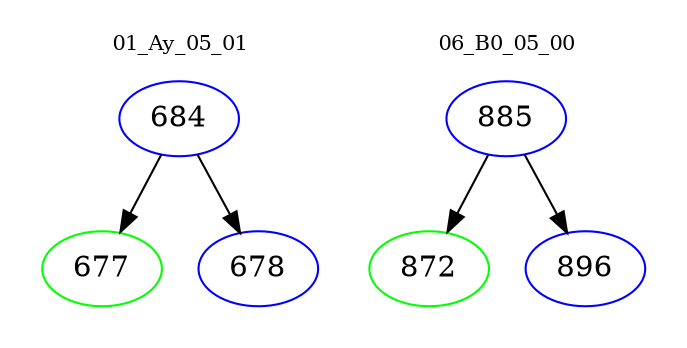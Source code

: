 digraph{
subgraph cluster_0 {
color = white
label = "01_Ay_05_01";
fontsize=10;
T0_684 [label="684", color="blue"]
T0_684 -> T0_677 [color="black"]
T0_677 [label="677", color="green"]
T0_684 -> T0_678 [color="black"]
T0_678 [label="678", color="blue"]
}
subgraph cluster_1 {
color = white
label = "06_B0_05_00";
fontsize=10;
T1_885 [label="885", color="blue"]
T1_885 -> T1_872 [color="black"]
T1_872 [label="872", color="green"]
T1_885 -> T1_896 [color="black"]
T1_896 [label="896", color="blue"]
}
}

